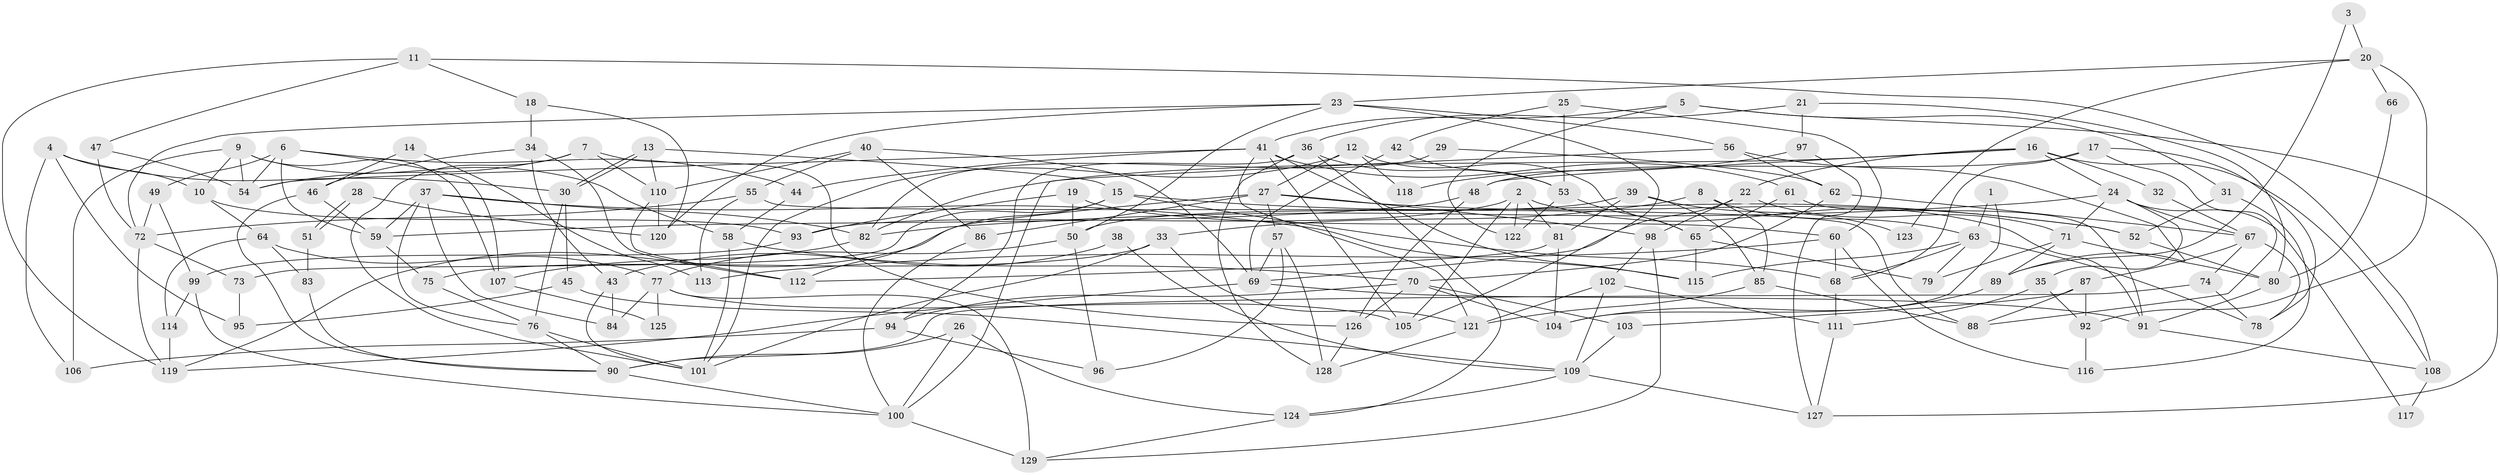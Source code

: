 // Generated by graph-tools (version 1.1) at 2025/11/02/27/25 16:11:23]
// undirected, 129 vertices, 258 edges
graph export_dot {
graph [start="1"]
  node [color=gray90,style=filled];
  1;
  2;
  3;
  4;
  5;
  6;
  7;
  8;
  9;
  10;
  11;
  12;
  13;
  14;
  15;
  16;
  17;
  18;
  19;
  20;
  21;
  22;
  23;
  24;
  25;
  26;
  27;
  28;
  29;
  30;
  31;
  32;
  33;
  34;
  35;
  36;
  37;
  38;
  39;
  40;
  41;
  42;
  43;
  44;
  45;
  46;
  47;
  48;
  49;
  50;
  51;
  52;
  53;
  54;
  55;
  56;
  57;
  58;
  59;
  60;
  61;
  62;
  63;
  64;
  65;
  66;
  67;
  68;
  69;
  70;
  71;
  72;
  73;
  74;
  75;
  76;
  77;
  78;
  79;
  80;
  81;
  82;
  83;
  84;
  85;
  86;
  87;
  88;
  89;
  90;
  91;
  92;
  93;
  94;
  95;
  96;
  97;
  98;
  99;
  100;
  101;
  102;
  103;
  104;
  105;
  106;
  107;
  108;
  109;
  110;
  111;
  112;
  113;
  114;
  115;
  116;
  117;
  118;
  119;
  120;
  121;
  122;
  123;
  124;
  125;
  126;
  127;
  128;
  129;
  1 -- 104;
  1 -- 63;
  2 -- 91;
  2 -- 105;
  2 -- 81;
  2 -- 93;
  2 -- 122;
  3 -- 89;
  3 -- 20;
  4 -- 10;
  4 -- 30;
  4 -- 95;
  4 -- 106;
  5 -- 127;
  5 -- 122;
  5 -- 31;
  5 -- 41;
  6 -- 54;
  6 -- 44;
  6 -- 49;
  6 -- 59;
  6 -- 107;
  7 -- 126;
  7 -- 54;
  7 -- 101;
  7 -- 110;
  8 -- 63;
  8 -- 85;
  8 -- 33;
  9 -- 58;
  9 -- 54;
  9 -- 10;
  9 -- 106;
  9 -- 107;
  10 -- 93;
  10 -- 64;
  11 -- 18;
  11 -- 119;
  11 -- 47;
  11 -- 108;
  12 -- 65;
  12 -- 101;
  12 -- 27;
  12 -- 118;
  13 -- 30;
  13 -- 30;
  13 -- 110;
  13 -- 15;
  14 -- 113;
  14 -- 46;
  15 -- 68;
  15 -- 52;
  15 -- 73;
  15 -- 112;
  16 -- 48;
  16 -- 82;
  16 -- 22;
  16 -- 24;
  16 -- 32;
  16 -- 108;
  17 -- 68;
  17 -- 88;
  17 -- 48;
  17 -- 78;
  18 -- 120;
  18 -- 34;
  19 -- 50;
  19 -- 93;
  19 -- 60;
  20 -- 92;
  20 -- 23;
  20 -- 66;
  20 -- 123;
  21 -- 36;
  21 -- 80;
  21 -- 97;
  22 -- 98;
  22 -- 69;
  22 -- 71;
  23 -- 50;
  23 -- 56;
  23 -- 72;
  23 -- 105;
  23 -- 120;
  24 -- 71;
  24 -- 35;
  24 -- 67;
  24 -- 82;
  24 -- 117;
  25 -- 42;
  25 -- 53;
  25 -- 60;
  26 -- 100;
  26 -- 90;
  26 -- 124;
  27 -- 98;
  27 -- 52;
  27 -- 57;
  27 -- 86;
  27 -- 119;
  28 -- 120;
  28 -- 51;
  28 -- 51;
  29 -- 62;
  29 -- 82;
  30 -- 76;
  30 -- 45;
  31 -- 52;
  31 -- 116;
  32 -- 67;
  33 -- 101;
  33 -- 75;
  33 -- 121;
  34 -- 46;
  34 -- 112;
  34 -- 43;
  35 -- 111;
  35 -- 92;
  36 -- 124;
  36 -- 128;
  36 -- 53;
  36 -- 94;
  37 -- 76;
  37 -- 82;
  37 -- 59;
  37 -- 84;
  37 -- 115;
  38 -- 109;
  38 -- 43;
  39 -- 81;
  39 -- 85;
  39 -- 50;
  39 -- 123;
  40 -- 86;
  40 -- 69;
  40 -- 55;
  40 -- 110;
  41 -- 121;
  41 -- 44;
  41 -- 54;
  41 -- 61;
  41 -- 105;
  41 -- 115;
  42 -- 53;
  42 -- 69;
  43 -- 101;
  43 -- 84;
  44 -- 58;
  45 -- 95;
  45 -- 109;
  46 -- 90;
  46 -- 59;
  47 -- 72;
  47 -- 54;
  48 -- 59;
  48 -- 126;
  49 -- 72;
  49 -- 99;
  50 -- 77;
  50 -- 96;
  51 -- 83;
  52 -- 80;
  53 -- 65;
  53 -- 122;
  55 -- 72;
  55 -- 88;
  55 -- 113;
  56 -- 89;
  56 -- 100;
  56 -- 62;
  57 -- 96;
  57 -- 69;
  57 -- 128;
  58 -- 70;
  58 -- 101;
  59 -- 75;
  60 -- 68;
  60 -- 113;
  60 -- 116;
  61 -- 91;
  61 -- 65;
  62 -- 67;
  62 -- 70;
  63 -- 79;
  63 -- 115;
  63 -- 68;
  63 -- 78;
  64 -- 77;
  64 -- 83;
  64 -- 114;
  65 -- 115;
  65 -- 79;
  66 -- 80;
  67 -- 78;
  67 -- 74;
  67 -- 87;
  68 -- 111;
  69 -- 91;
  69 -- 119;
  70 -- 94;
  70 -- 103;
  70 -- 104;
  70 -- 126;
  71 -- 80;
  71 -- 79;
  71 -- 89;
  72 -- 119;
  72 -- 73;
  73 -- 95;
  74 -- 78;
  74 -- 90;
  75 -- 76;
  76 -- 90;
  76 -- 101;
  77 -- 84;
  77 -- 105;
  77 -- 125;
  77 -- 129;
  80 -- 91;
  81 -- 112;
  81 -- 104;
  82 -- 107;
  83 -- 90;
  85 -- 121;
  85 -- 88;
  86 -- 100;
  87 -- 92;
  87 -- 88;
  87 -- 103;
  89 -- 104;
  90 -- 100;
  91 -- 108;
  92 -- 116;
  93 -- 99;
  94 -- 106;
  94 -- 96;
  97 -- 127;
  97 -- 118;
  98 -- 129;
  98 -- 102;
  99 -- 114;
  99 -- 100;
  100 -- 129;
  102 -- 121;
  102 -- 109;
  102 -- 111;
  103 -- 109;
  107 -- 125;
  108 -- 117;
  109 -- 124;
  109 -- 127;
  110 -- 112;
  110 -- 120;
  111 -- 127;
  114 -- 119;
  121 -- 128;
  124 -- 129;
  126 -- 128;
}
